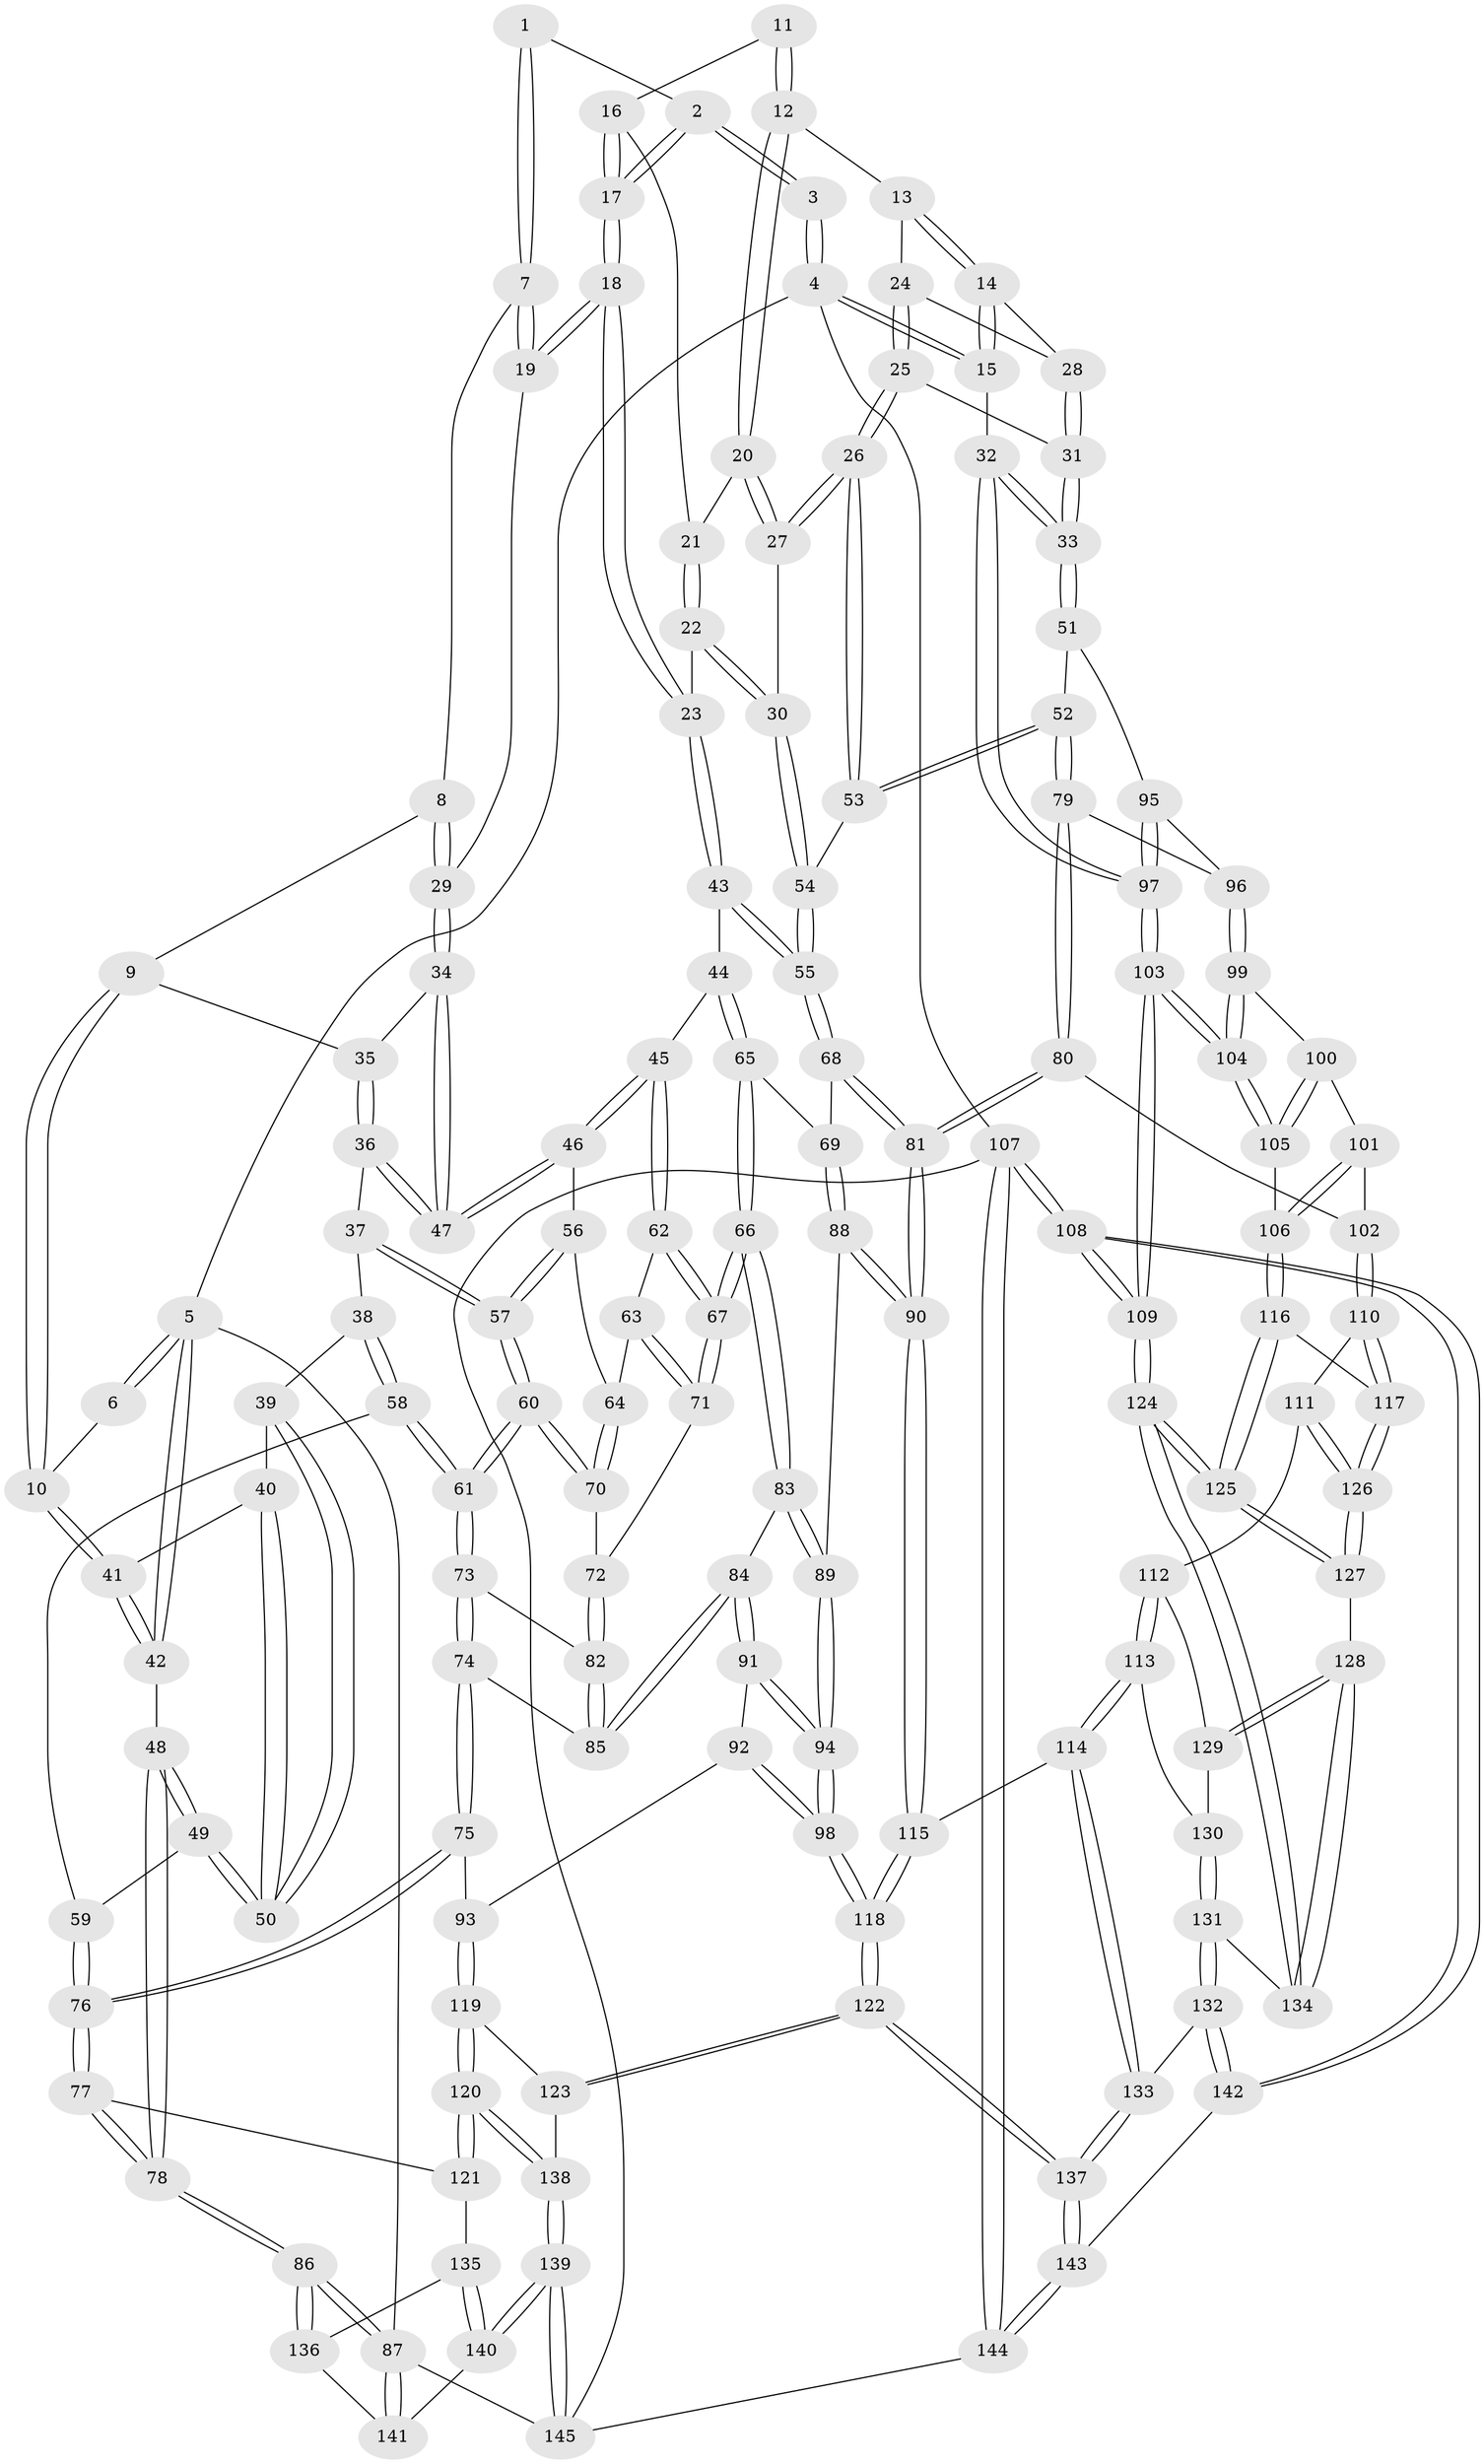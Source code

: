 // coarse degree distribution, {3: 0.15053763440860216, 4: 0.45161290322580644, 5: 0.3225806451612903, 8: 0.010752688172043012, 6: 0.06451612903225806}
// Generated by graph-tools (version 1.1) at 2025/42/03/06/25 10:42:32]
// undirected, 145 vertices, 359 edges
graph export_dot {
graph [start="1"]
  node [color=gray90,style=filled];
  1 [pos="+0.2809765438674419+0"];
  2 [pos="+0.6324520930741228+0"];
  3 [pos="+0.8338617692608635+0"];
  4 [pos="+1+0"];
  5 [pos="+0+0"];
  6 [pos="+0.2723023493693614+0"];
  7 [pos="+0.39450605342768374+0.03912858258723307"];
  8 [pos="+0.34189266636473026+0.0953424063277443"];
  9 [pos="+0.310297590630836+0.11487979921401648"];
  10 [pos="+0.21399117554301708+0.0828987296893885"];
  11 [pos="+0.8417402213734342+0"];
  12 [pos="+0.8700424500582233+0.05219991676067413"];
  13 [pos="+0.8931349212617615+0.06829809573890856"];
  14 [pos="+1+0.06435137125076022"];
  15 [pos="+1+0"];
  16 [pos="+0.7719409409560084+0.058993465303814406"];
  17 [pos="+0.5904842502537224+0.08915260007990951"];
  18 [pos="+0.5901324280169625+0.090549373018288"];
  19 [pos="+0.524222409476017+0.10072789533619221"];
  20 [pos="+0.8332685465708859+0.09825094408791413"];
  21 [pos="+0.7728466946471005+0.06061100608171492"];
  22 [pos="+0.7624061782565741+0.18863958733606492"];
  23 [pos="+0.6100111177790082+0.13028833721267663"];
  24 [pos="+0.9035598236306922+0.09320159450454764"];
  25 [pos="+0.9014927827622534+0.20012772508376367"];
  26 [pos="+0.8349211208058124+0.21474640684058022"];
  27 [pos="+0.7903400007957367+0.19078724935192756"];
  28 [pos="+0.9641116651822872+0.13098994336916495"];
  29 [pos="+0.4600636797296028+0.14607595738983398"];
  30 [pos="+0.7673720513737733+0.19114321922327537"];
  31 [pos="+0.9296916007073437+0.20291373586127923"];
  32 [pos="+1+0.38023337660275247"];
  33 [pos="+1+0.38061556105840505"];
  34 [pos="+0.4029097310887119+0.20558295961648165"];
  35 [pos="+0.3133484010348065+0.12045240688082592"];
  36 [pos="+0.29607017138432723+0.2516564206750597"];
  37 [pos="+0.29166805133130014+0.2524932652317455"];
  38 [pos="+0.21196793911181522+0.2373316035729921"];
  39 [pos="+0.20588944396261374+0.2155229928373409"];
  40 [pos="+0.18759071115152598+0.11207149115367537"];
  41 [pos="+0.1907426018303247+0.10450668667535891"];
  42 [pos="+0+0"];
  43 [pos="+0.5682692600820698+0.31113575214733885"];
  44 [pos="+0.4771200379207178+0.31705862511778304"];
  45 [pos="+0.4292159001288718+0.3166817091064999"];
  46 [pos="+0.41662565737376794+0.3098207246497228"];
  47 [pos="+0.39174291632927993+0.26595825014539176"];
  48 [pos="+0+0.24547415863754007"];
  49 [pos="+0+0.2582944273054785"];
  50 [pos="+0+0.23803751565497985"];
  51 [pos="+1+0.39023348121197826"];
  52 [pos="+0.9049605937787515+0.4250829754922617"];
  53 [pos="+0.8687521200316678+0.39416291470060266"];
  54 [pos="+0.7096176284358319+0.3671557796144305"];
  55 [pos="+0.6315190053682338+0.3969183133090696"];
  56 [pos="+0.3445618306994018+0.36213541368717894"];
  57 [pos="+0.27416524753888527+0.3779541240263901"];
  58 [pos="+0.1367214808099732+0.3612999290687901"];
  59 [pos="+0+0.3108414308854674"];
  60 [pos="+0.20923061203437987+0.4211489438849367"];
  61 [pos="+0.18495517413206108+0.4313001767982402"];
  62 [pos="+0.427769022214687+0.36969606772341934"];
  63 [pos="+0.37147271664444326+0.4364877193757653"];
  64 [pos="+0.35290320861967+0.41627692200382255"];
  65 [pos="+0.49231993132544455+0.5049537281300924"];
  66 [pos="+0.4755446550971601+0.5104587149842621"];
  67 [pos="+0.4481285088954024+0.4855689535290131"];
  68 [pos="+0.6203507279889305+0.46723162784469235"];
  69 [pos="+0.5842301731812457+0.48241355884384285"];
  70 [pos="+0.32286222492600675+0.44022219167029075"];
  71 [pos="+0.37875468766958265+0.4737241367356567"];
  72 [pos="+0.36480868662397503+0.4793424454208738"];
  73 [pos="+0.1847591986978686+0.44016634958526274"];
  74 [pos="+0.1761577047218147+0.4935831006676855"];
  75 [pos="+0.1502605578752008+0.5595387074241217"];
  76 [pos="+0.07397403815731313+0.609684609950722"];
  77 [pos="+0.06857748966294534+0.6139683477610453"];
  78 [pos="+0+0.635425258360583"];
  79 [pos="+0.829864890321239+0.5549439981254454"];
  80 [pos="+0.7805892199177074+0.5835065692784296"];
  81 [pos="+0.7053490558714458+0.5811783764862066"];
  82 [pos="+0.3512937968015572+0.4925442575665581"];
  83 [pos="+0.4603023338570425+0.5469449936845847"];
  84 [pos="+0.3587299026771844+0.5910097300661964"];
  85 [pos="+0.33708530371348394+0.5366460485795261"];
  86 [pos="+0+0.7581818437012824"];
  87 [pos="+0+0.8220288087939192"];
  88 [pos="+0.5391215548804859+0.6354816537713183"];
  89 [pos="+0.4942881273499897+0.6519918390830742"];
  90 [pos="+0.6694656512783088+0.6389358514524782"];
  91 [pos="+0.3570491877343724+0.5941880665490727"];
  92 [pos="+0.34884691439182797+0.6066599328222068"];
  93 [pos="+0.2825635069504377+0.6475094102250882"];
  94 [pos="+0.4889598182609542+0.6665200031233539"];
  95 [pos="+0.9471569029200575+0.6177826449226556"];
  96 [pos="+0.9268725794214187+0.6235204671138931"];
  97 [pos="+1+0.7737140660462689"];
  98 [pos="+0.46951310521482914+0.7384159151837022"];
  99 [pos="+0.9269434190302807+0.6245889858567967"];
  100 [pos="+0.9189282462076399+0.6524338966715387"];
  101 [pos="+0.8986585788218712+0.6786644175196808"];
  102 [pos="+0.7874116126824964+0.6034428102999652"];
  103 [pos="+1+1"];
  104 [pos="+1+0.8292754560611756"];
  105 [pos="+0.9376999173851518+0.7143680786138583"];
  106 [pos="+0.8818501396960688+0.7025716302607079"];
  107 [pos="+1+1"];
  108 [pos="+1+1"];
  109 [pos="+1+1"];
  110 [pos="+0.7936068788969777+0.6220741585662792"];
  111 [pos="+0.7637095497286179+0.7271763753819195"];
  112 [pos="+0.760378376682178+0.7288952168858908"];
  113 [pos="+0.7279974013225636+0.7327502437317236"];
  114 [pos="+0.6591576922816762+0.7142036805060606"];
  115 [pos="+0.6565772332328709+0.7074665828637973"];
  116 [pos="+0.8575276871442171+0.7144193024584204"];
  117 [pos="+0.8367831263066907+0.702861488632679"];
  118 [pos="+0.46957085551208066+0.7469204020043757"];
  119 [pos="+0.2826299508630709+0.6481039286401329"];
  120 [pos="+0.1983257959861419+0.7942470146676439"];
  121 [pos="+0.0867834821237096+0.6536167693654404"];
  122 [pos="+0.4446326351486877+0.8032781989830041"];
  123 [pos="+0.3560693310039593+0.7505999870588881"];
  124 [pos="+1+0.9297185213641882"];
  125 [pos="+0.8847484075537301+0.7801792748939507"];
  126 [pos="+0.8015447702140952+0.7443419224080614"];
  127 [pos="+0.7955395009608716+0.7755289056130114"];
  128 [pos="+0.7933534441152779+0.7780705864520271"];
  129 [pos="+0.7641784479396323+0.754234394130302"];
  130 [pos="+0.747077631572149+0.7574504614790338"];
  131 [pos="+0.7544000258645835+0.8278770971437869"];
  132 [pos="+0.7376148604175248+0.835177712228058"];
  133 [pos="+0.6611241699607006+0.747813691260739"];
  134 [pos="+0.7706662405458033+0.8237972438544294"];
  135 [pos="+0.07077447101582134+0.7834858147786486"];
  136 [pos="+0.03783604879419293+0.792435325947026"];
  137 [pos="+0.46631104173847954+1"];
  138 [pos="+0.19876167943081668+0.7964740928584794"];
  139 [pos="+0.18327391148999306+0.9312139432040955"];
  140 [pos="+0.17324038857283186+0.9262810314378224"];
  141 [pos="+0.07988670228710522+0.8992537310469769"];
  142 [pos="+0.714209934363807+0.8834000604705498"];
  143 [pos="+0.46440799574789193+1"];
  144 [pos="+0.4531222177768461+1"];
  145 [pos="+0.31161328184145315+1"];
  1 -- 2;
  1 -- 7;
  1 -- 7;
  2 -- 3;
  2 -- 3;
  2 -- 17;
  2 -- 17;
  3 -- 4;
  3 -- 4;
  4 -- 5;
  4 -- 15;
  4 -- 15;
  4 -- 107;
  5 -- 6;
  5 -- 6;
  5 -- 42;
  5 -- 42;
  5 -- 87;
  6 -- 10;
  7 -- 8;
  7 -- 19;
  7 -- 19;
  8 -- 9;
  8 -- 29;
  8 -- 29;
  9 -- 10;
  9 -- 10;
  9 -- 35;
  10 -- 41;
  10 -- 41;
  11 -- 12;
  11 -- 12;
  11 -- 16;
  12 -- 13;
  12 -- 20;
  12 -- 20;
  13 -- 14;
  13 -- 14;
  13 -- 24;
  14 -- 15;
  14 -- 15;
  14 -- 28;
  15 -- 32;
  16 -- 17;
  16 -- 17;
  16 -- 21;
  17 -- 18;
  17 -- 18;
  18 -- 19;
  18 -- 19;
  18 -- 23;
  18 -- 23;
  19 -- 29;
  20 -- 21;
  20 -- 27;
  20 -- 27;
  21 -- 22;
  21 -- 22;
  22 -- 23;
  22 -- 30;
  22 -- 30;
  23 -- 43;
  23 -- 43;
  24 -- 25;
  24 -- 25;
  24 -- 28;
  25 -- 26;
  25 -- 26;
  25 -- 31;
  26 -- 27;
  26 -- 27;
  26 -- 53;
  26 -- 53;
  27 -- 30;
  28 -- 31;
  28 -- 31;
  29 -- 34;
  29 -- 34;
  30 -- 54;
  30 -- 54;
  31 -- 33;
  31 -- 33;
  32 -- 33;
  32 -- 33;
  32 -- 97;
  32 -- 97;
  33 -- 51;
  33 -- 51;
  34 -- 35;
  34 -- 47;
  34 -- 47;
  35 -- 36;
  35 -- 36;
  36 -- 37;
  36 -- 47;
  36 -- 47;
  37 -- 38;
  37 -- 57;
  37 -- 57;
  38 -- 39;
  38 -- 58;
  38 -- 58;
  39 -- 40;
  39 -- 50;
  39 -- 50;
  40 -- 41;
  40 -- 50;
  40 -- 50;
  41 -- 42;
  41 -- 42;
  42 -- 48;
  43 -- 44;
  43 -- 55;
  43 -- 55;
  44 -- 45;
  44 -- 65;
  44 -- 65;
  45 -- 46;
  45 -- 46;
  45 -- 62;
  45 -- 62;
  46 -- 47;
  46 -- 47;
  46 -- 56;
  48 -- 49;
  48 -- 49;
  48 -- 78;
  48 -- 78;
  49 -- 50;
  49 -- 50;
  49 -- 59;
  51 -- 52;
  51 -- 95;
  52 -- 53;
  52 -- 53;
  52 -- 79;
  52 -- 79;
  53 -- 54;
  54 -- 55;
  54 -- 55;
  55 -- 68;
  55 -- 68;
  56 -- 57;
  56 -- 57;
  56 -- 64;
  57 -- 60;
  57 -- 60;
  58 -- 59;
  58 -- 61;
  58 -- 61;
  59 -- 76;
  59 -- 76;
  60 -- 61;
  60 -- 61;
  60 -- 70;
  60 -- 70;
  61 -- 73;
  61 -- 73;
  62 -- 63;
  62 -- 67;
  62 -- 67;
  63 -- 64;
  63 -- 71;
  63 -- 71;
  64 -- 70;
  64 -- 70;
  65 -- 66;
  65 -- 66;
  65 -- 69;
  66 -- 67;
  66 -- 67;
  66 -- 83;
  66 -- 83;
  67 -- 71;
  67 -- 71;
  68 -- 69;
  68 -- 81;
  68 -- 81;
  69 -- 88;
  69 -- 88;
  70 -- 72;
  71 -- 72;
  72 -- 82;
  72 -- 82;
  73 -- 74;
  73 -- 74;
  73 -- 82;
  74 -- 75;
  74 -- 75;
  74 -- 85;
  75 -- 76;
  75 -- 76;
  75 -- 93;
  76 -- 77;
  76 -- 77;
  77 -- 78;
  77 -- 78;
  77 -- 121;
  78 -- 86;
  78 -- 86;
  79 -- 80;
  79 -- 80;
  79 -- 96;
  80 -- 81;
  80 -- 81;
  80 -- 102;
  81 -- 90;
  81 -- 90;
  82 -- 85;
  82 -- 85;
  83 -- 84;
  83 -- 89;
  83 -- 89;
  84 -- 85;
  84 -- 85;
  84 -- 91;
  84 -- 91;
  86 -- 87;
  86 -- 87;
  86 -- 136;
  86 -- 136;
  87 -- 141;
  87 -- 141;
  87 -- 145;
  88 -- 89;
  88 -- 90;
  88 -- 90;
  89 -- 94;
  89 -- 94;
  90 -- 115;
  90 -- 115;
  91 -- 92;
  91 -- 94;
  91 -- 94;
  92 -- 93;
  92 -- 98;
  92 -- 98;
  93 -- 119;
  93 -- 119;
  94 -- 98;
  94 -- 98;
  95 -- 96;
  95 -- 97;
  95 -- 97;
  96 -- 99;
  96 -- 99;
  97 -- 103;
  97 -- 103;
  98 -- 118;
  98 -- 118;
  99 -- 100;
  99 -- 104;
  99 -- 104;
  100 -- 101;
  100 -- 105;
  100 -- 105;
  101 -- 102;
  101 -- 106;
  101 -- 106;
  102 -- 110;
  102 -- 110;
  103 -- 104;
  103 -- 104;
  103 -- 109;
  103 -- 109;
  104 -- 105;
  104 -- 105;
  105 -- 106;
  106 -- 116;
  106 -- 116;
  107 -- 108;
  107 -- 108;
  107 -- 144;
  107 -- 144;
  107 -- 145;
  108 -- 109;
  108 -- 109;
  108 -- 142;
  108 -- 142;
  109 -- 124;
  109 -- 124;
  110 -- 111;
  110 -- 117;
  110 -- 117;
  111 -- 112;
  111 -- 126;
  111 -- 126;
  112 -- 113;
  112 -- 113;
  112 -- 129;
  113 -- 114;
  113 -- 114;
  113 -- 130;
  114 -- 115;
  114 -- 133;
  114 -- 133;
  115 -- 118;
  115 -- 118;
  116 -- 117;
  116 -- 125;
  116 -- 125;
  117 -- 126;
  117 -- 126;
  118 -- 122;
  118 -- 122;
  119 -- 120;
  119 -- 120;
  119 -- 123;
  120 -- 121;
  120 -- 121;
  120 -- 138;
  120 -- 138;
  121 -- 135;
  122 -- 123;
  122 -- 123;
  122 -- 137;
  122 -- 137;
  123 -- 138;
  124 -- 125;
  124 -- 125;
  124 -- 134;
  124 -- 134;
  125 -- 127;
  125 -- 127;
  126 -- 127;
  126 -- 127;
  127 -- 128;
  128 -- 129;
  128 -- 129;
  128 -- 134;
  128 -- 134;
  129 -- 130;
  130 -- 131;
  130 -- 131;
  131 -- 132;
  131 -- 132;
  131 -- 134;
  132 -- 133;
  132 -- 142;
  132 -- 142;
  133 -- 137;
  133 -- 137;
  135 -- 136;
  135 -- 140;
  135 -- 140;
  136 -- 141;
  137 -- 143;
  137 -- 143;
  138 -- 139;
  138 -- 139;
  139 -- 140;
  139 -- 140;
  139 -- 145;
  139 -- 145;
  140 -- 141;
  142 -- 143;
  143 -- 144;
  143 -- 144;
  144 -- 145;
}
